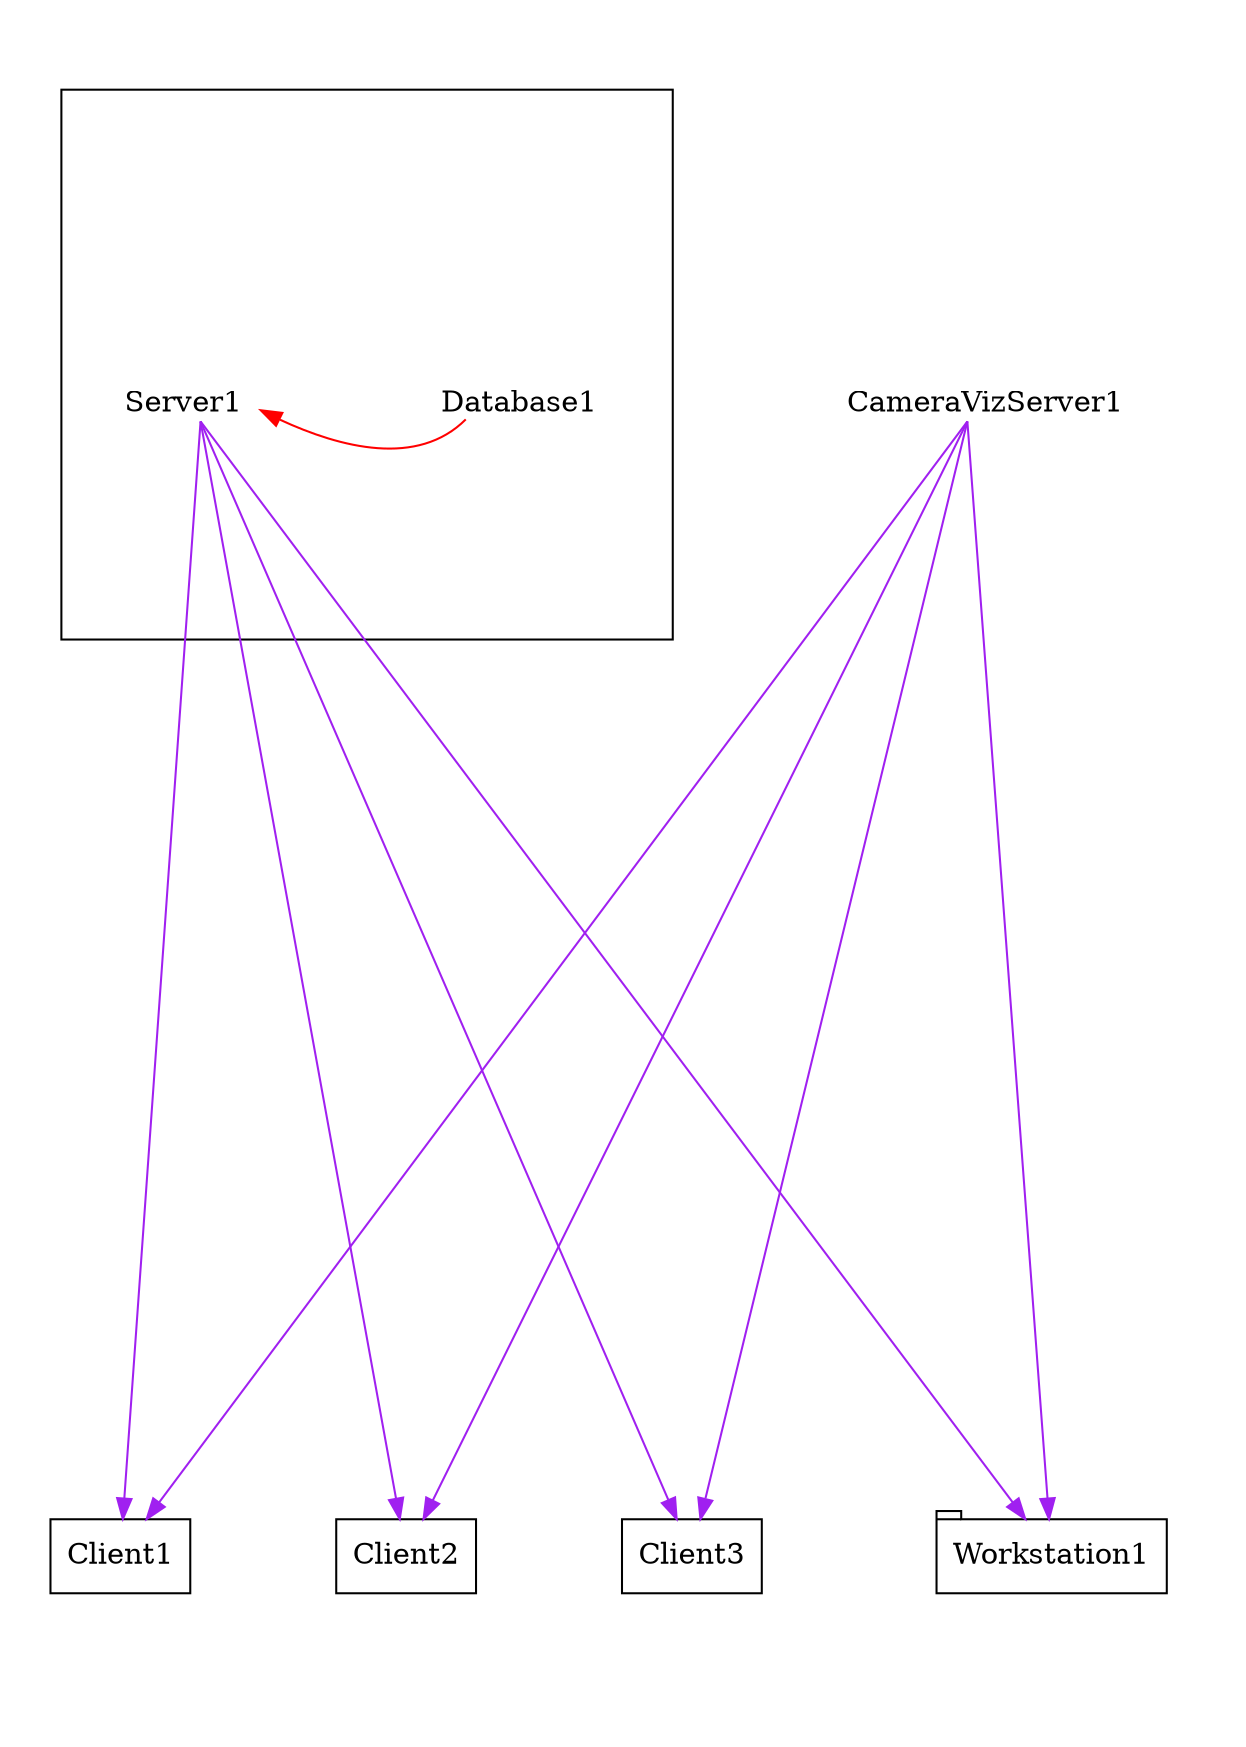 digraph {
	graph [margin=0 ranksep="1.0 equally" ratio=fill size="8.3,11.7!"]
	subgraph cluster_group1 {
		Database1 [IP="" group="" height=0.75 image="images/Application_server.png" labelloc=b ordering=out shape=plaintext width=0.75 xLabel=""]
		Server1 [IP="50.20.20" group="" height=0.75 image="images/Application_server.png" labelloc=b ordering=out shape=plaintext width=0.75 xLabel=Server1]
	}
	CameraVizServer1 [IP="" group="" height=0.75 image="images/Application_server.png" labelloc=b ordering=out shape=plaintext width=0.75 xLabel=CameraVizServer2]
	Client1 [IP="150.20.20" comment=receiving shape=box]
	Client2 [IP="192.10.1.102" comment="client here" shape=box]
	Client3 [IP="" comment="" shape=box]
	Workstation1 [IP="" comment="" shape=tab]
	Database1 -> Server1 [color=red constraint=0 decorate=false label="" tailport=sw]
	Server1 -> Client1 [color=purple sametail=serverclient]
	Server1 -> Client2 [color=purple sametail=serverclient]
	Server1 -> Client3 [color=purple sametail=serverclient]
	Server1 -> Workstation1 [color=purple sametail=serverclient]
	CameraVizServer1 -> Client1 [color=purple sametail=serverclient]
	CameraVizServer1 -> Client2 [color=purple sametail=serverclient]
	CameraVizServer1 -> Client3 [color=purple sametail=serverclient]
	CameraVizServer1 -> Workstation1 [color=purple sametail=serverclient]
}
